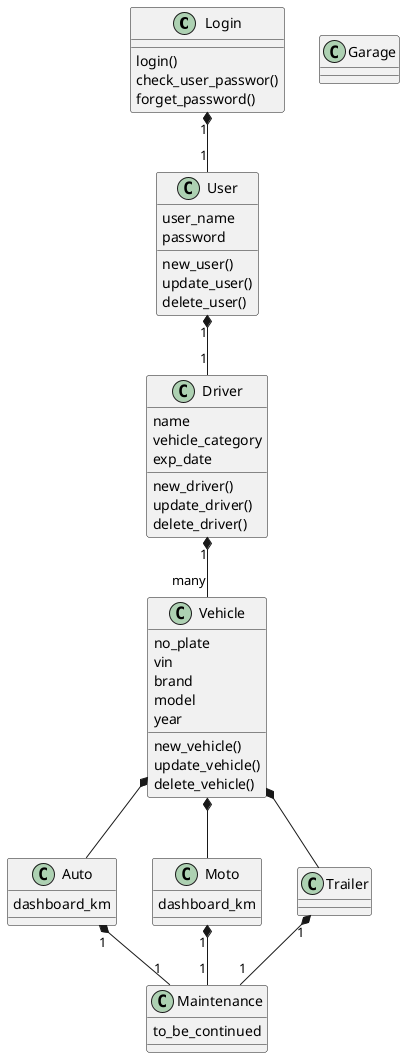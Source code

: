 @startuml
'https://plantuml.com/class-diagram

class Login
{
login()
check_user_passwor()
forget_password()
}
Login "1" *-- "1" User
class User
{
user_name
password

new_user()
update_user()
delete_user()
}

class Driver
{
name
vehicle_category
exp_date
new_driver()
update_driver()
delete_driver()
}
User "1" *-- "1" Driver




class Vehicle
{
no_plate
vin
brand
model
year
new_vehicle()
update_vehicle()
delete_vehicle()
}
Driver "1" *-- "many" Vehicle

class Auto
{
dashboard_km
}
Vehicle *-- Auto

Class Moto
{
dashboard_km
}
Vehicle *-- Moto

class Trailer
{
}
Vehicle *-- Trailer
class Maintenance
{
 to_be_continued
}

Auto "1" *-- "1" Maintenance
Moto "1" *-- "1" Maintenance
Trailer "1" *-- "1" Maintenance

class Garage {


}












@enduml
